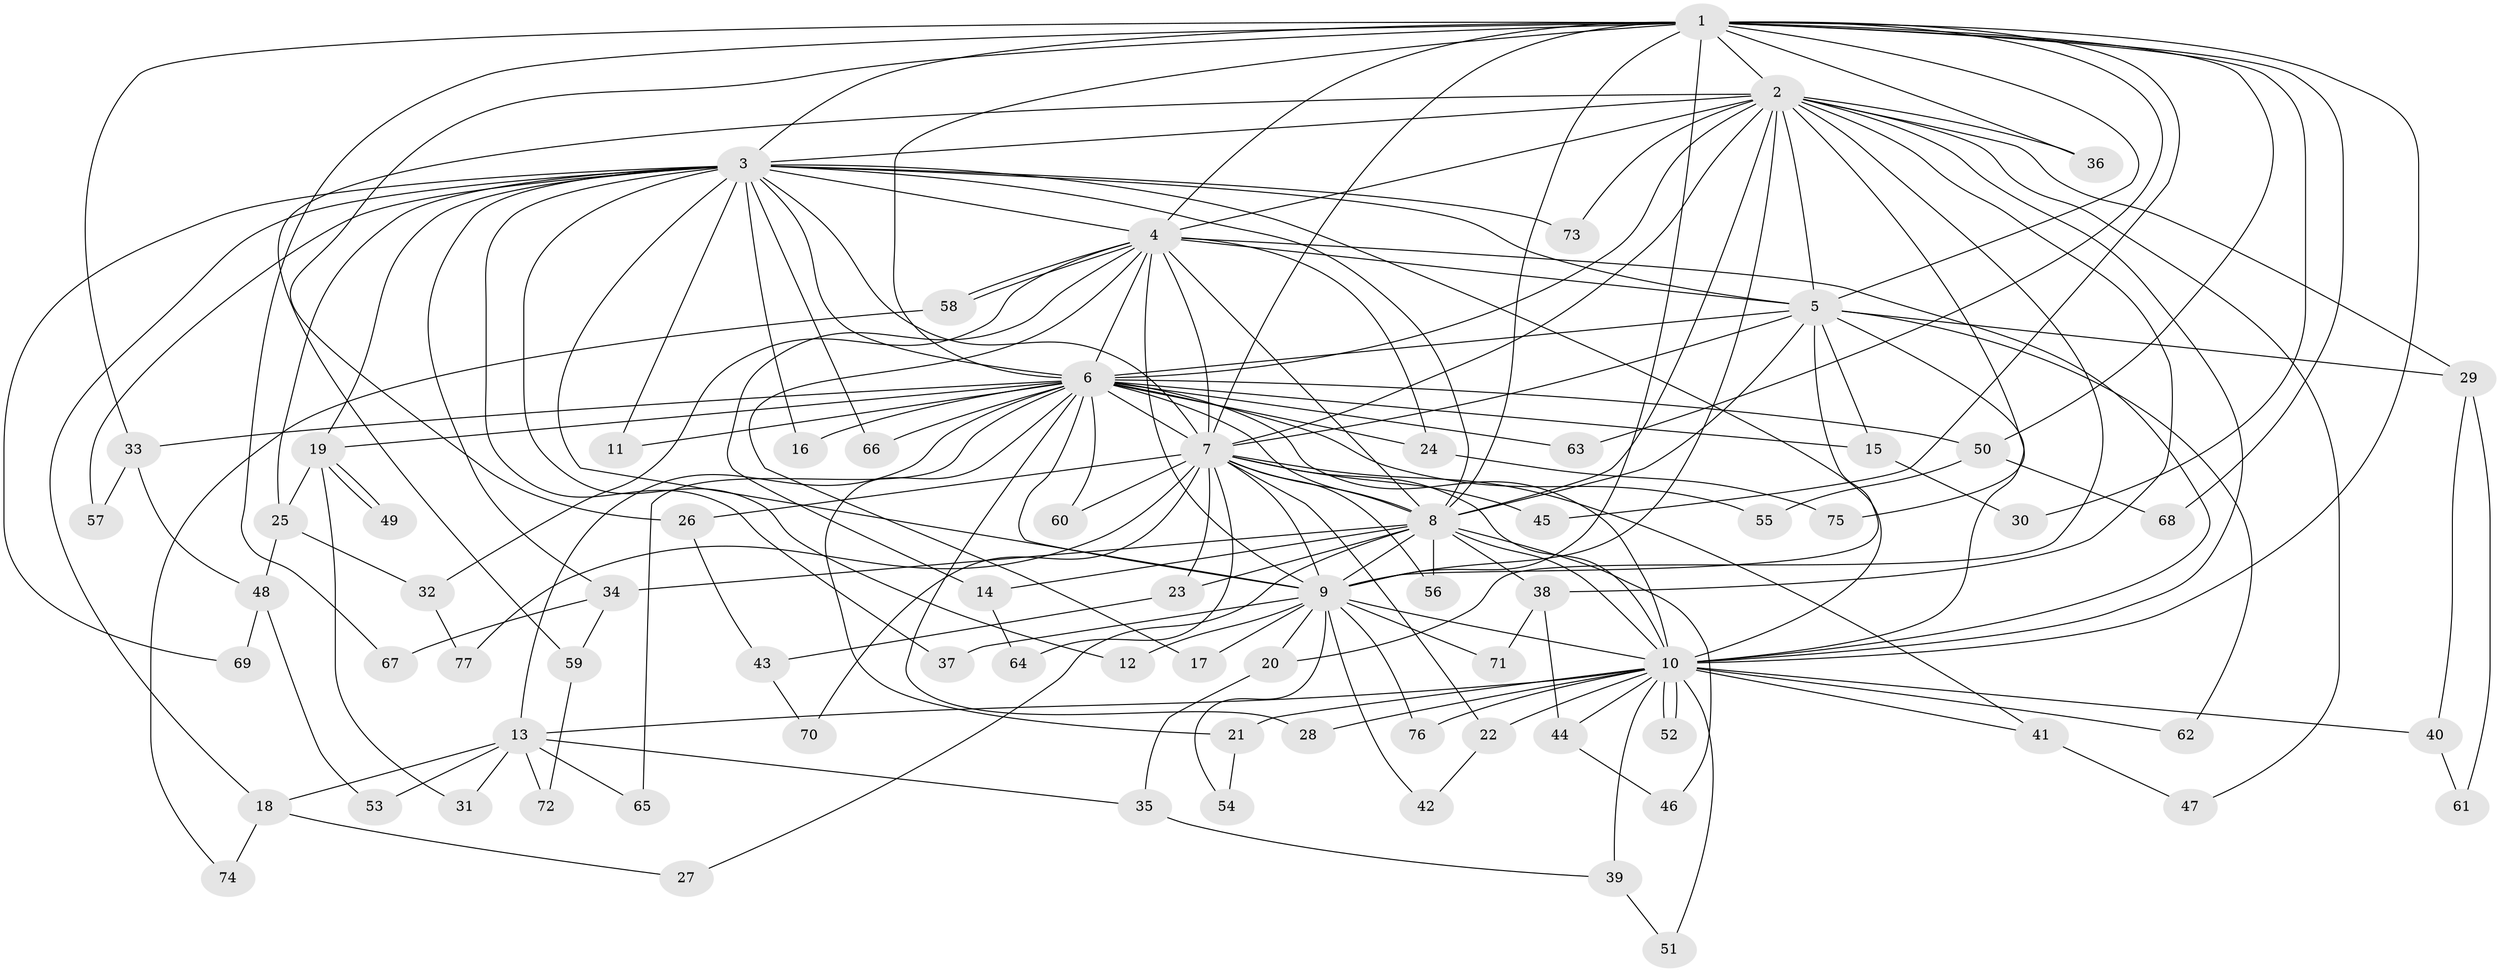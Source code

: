 // coarse degree distribution, {18: 0.03333333333333333, 9: 0.03333333333333333, 17: 0.03333333333333333, 10: 0.03333333333333333, 11: 0.03333333333333333, 14: 0.03333333333333333, 2: 0.4, 7: 0.03333333333333333, 3: 0.3, 4: 0.03333333333333333, 1: 0.03333333333333333}
// Generated by graph-tools (version 1.1) at 2025/17/03/04/25 18:17:45]
// undirected, 77 vertices, 179 edges
graph export_dot {
graph [start="1"]
  node [color=gray90,style=filled];
  1;
  2;
  3;
  4;
  5;
  6;
  7;
  8;
  9;
  10;
  11;
  12;
  13;
  14;
  15;
  16;
  17;
  18;
  19;
  20;
  21;
  22;
  23;
  24;
  25;
  26;
  27;
  28;
  29;
  30;
  31;
  32;
  33;
  34;
  35;
  36;
  37;
  38;
  39;
  40;
  41;
  42;
  43;
  44;
  45;
  46;
  47;
  48;
  49;
  50;
  51;
  52;
  53;
  54;
  55;
  56;
  57;
  58;
  59;
  60;
  61;
  62;
  63;
  64;
  65;
  66;
  67;
  68;
  69;
  70;
  71;
  72;
  73;
  74;
  75;
  76;
  77;
  1 -- 2;
  1 -- 3;
  1 -- 4;
  1 -- 5;
  1 -- 6;
  1 -- 7;
  1 -- 8;
  1 -- 9;
  1 -- 10;
  1 -- 26;
  1 -- 30;
  1 -- 33;
  1 -- 36;
  1 -- 45;
  1 -- 50;
  1 -- 63;
  1 -- 67;
  1 -- 68;
  2 -- 3;
  2 -- 4;
  2 -- 5;
  2 -- 6;
  2 -- 7;
  2 -- 8;
  2 -- 9;
  2 -- 10;
  2 -- 20;
  2 -- 29;
  2 -- 36;
  2 -- 38;
  2 -- 47;
  2 -- 59;
  2 -- 73;
  2 -- 75;
  3 -- 4;
  3 -- 5;
  3 -- 6;
  3 -- 7;
  3 -- 8;
  3 -- 9;
  3 -- 10;
  3 -- 11;
  3 -- 12;
  3 -- 16;
  3 -- 18;
  3 -- 19;
  3 -- 25;
  3 -- 34;
  3 -- 37;
  3 -- 57;
  3 -- 66;
  3 -- 69;
  3 -- 73;
  4 -- 5;
  4 -- 6;
  4 -- 7;
  4 -- 8;
  4 -- 9;
  4 -- 10;
  4 -- 14;
  4 -- 17;
  4 -- 24;
  4 -- 32;
  4 -- 58;
  4 -- 58;
  5 -- 6;
  5 -- 7;
  5 -- 8;
  5 -- 9;
  5 -- 10;
  5 -- 15;
  5 -- 29;
  5 -- 62;
  6 -- 7;
  6 -- 8;
  6 -- 9;
  6 -- 10;
  6 -- 11;
  6 -- 13;
  6 -- 15;
  6 -- 16;
  6 -- 19;
  6 -- 21;
  6 -- 24;
  6 -- 28;
  6 -- 33;
  6 -- 50;
  6 -- 55;
  6 -- 60;
  6 -- 63;
  6 -- 65;
  6 -- 66;
  7 -- 8;
  7 -- 9;
  7 -- 10;
  7 -- 22;
  7 -- 23;
  7 -- 26;
  7 -- 41;
  7 -- 45;
  7 -- 56;
  7 -- 60;
  7 -- 64;
  7 -- 70;
  7 -- 77;
  8 -- 9;
  8 -- 10;
  8 -- 14;
  8 -- 23;
  8 -- 27;
  8 -- 34;
  8 -- 38;
  8 -- 46;
  8 -- 56;
  9 -- 10;
  9 -- 12;
  9 -- 17;
  9 -- 20;
  9 -- 37;
  9 -- 42;
  9 -- 54;
  9 -- 71;
  9 -- 76;
  10 -- 13;
  10 -- 21;
  10 -- 22;
  10 -- 28;
  10 -- 39;
  10 -- 40;
  10 -- 41;
  10 -- 44;
  10 -- 51;
  10 -- 52;
  10 -- 52;
  10 -- 62;
  10 -- 76;
  13 -- 18;
  13 -- 31;
  13 -- 35;
  13 -- 53;
  13 -- 65;
  13 -- 72;
  14 -- 64;
  15 -- 30;
  18 -- 27;
  18 -- 74;
  19 -- 25;
  19 -- 31;
  19 -- 49;
  19 -- 49;
  20 -- 35;
  21 -- 54;
  22 -- 42;
  23 -- 43;
  24 -- 75;
  25 -- 32;
  25 -- 48;
  26 -- 43;
  29 -- 40;
  29 -- 61;
  32 -- 77;
  33 -- 48;
  33 -- 57;
  34 -- 59;
  34 -- 67;
  35 -- 39;
  38 -- 44;
  38 -- 71;
  39 -- 51;
  40 -- 61;
  41 -- 47;
  43 -- 70;
  44 -- 46;
  48 -- 53;
  48 -- 69;
  50 -- 55;
  50 -- 68;
  58 -- 74;
  59 -- 72;
}
